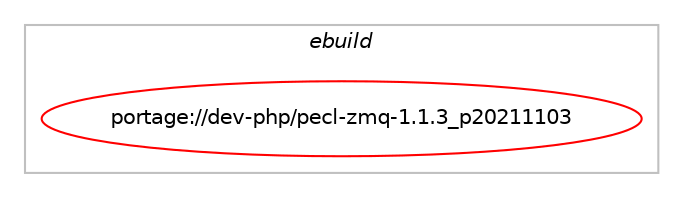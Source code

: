 digraph prolog {

# *************
# Graph options
# *************

newrank=true;
concentrate=true;
compound=true;
graph [rankdir=LR,fontname=Helvetica,fontsize=10,ranksep=1.5];#, ranksep=2.5, nodesep=0.2];
edge  [arrowhead=vee];
node  [fontname=Helvetica,fontsize=10];

# **********
# The ebuild
# **********

subgraph cluster_leftcol {
color=gray;
label=<<i>ebuild</i>>;
id [label="portage://dev-php/pecl-zmq-1.1.3_p20211103", color=red, width=4, href="../dev-php/pecl-zmq-1.1.3_p20211103.svg"];
}

# ****************
# The dependencies
# ****************

subgraph cluster_midcol {
color=gray;
label=<<i>dependencies</i>>;
subgraph cluster_compile {
fillcolor="#eeeeee";
style=filled;
label=<<i>compile</i>>;
# *** BEGIN UNKNOWN DEPENDENCY TYPE (TODO) ***
# id -> equal(use_conditional_group(positive,php_targets_php8-1,portage://dev-php/pecl-zmq-1.1.3_p20211103,[package_dependency(portage://dev-php/pecl-zmq-1.1.3_p20211103,install,no,dev-lang,php,none,[,,],[slot(8.1)],[])]))
# *** END UNKNOWN DEPENDENCY TYPE (TODO) ***

# *** BEGIN UNKNOWN DEPENDENCY TYPE (TODO) ***
# id -> equal(package_dependency(portage://dev-php/pecl-zmq-1.1.3_p20211103,install,no,net-libs,zeromq,none,[,,],[],[]))
# *** END UNKNOWN DEPENDENCY TYPE (TODO) ***

}
subgraph cluster_compileandrun {
fillcolor="#eeeeee";
style=filled;
label=<<i>compile and run</i>>;
}
subgraph cluster_run {
fillcolor="#eeeeee";
style=filled;
label=<<i>run</i>>;
# *** BEGIN UNKNOWN DEPENDENCY TYPE (TODO) ***
# id -> equal(use_conditional_group(positive,php_targets_php8-1,portage://dev-php/pecl-zmq-1.1.3_p20211103,[package_dependency(portage://dev-php/pecl-zmq-1.1.3_p20211103,run,no,dev-lang,php,none,[,,],[slot(8.1)],[])]))
# *** END UNKNOWN DEPENDENCY TYPE (TODO) ***

# *** BEGIN UNKNOWN DEPENDENCY TYPE (TODO) ***
# id -> equal(package_dependency(portage://dev-php/pecl-zmq-1.1.3_p20211103,run,no,net-libs,zeromq,none,[,,],any_same_slot,[]))
# *** END UNKNOWN DEPENDENCY TYPE (TODO) ***

}
}

# **************
# The candidates
# **************

subgraph cluster_choices {
rank=same;
color=gray;
label=<<i>candidates</i>>;

}

}

